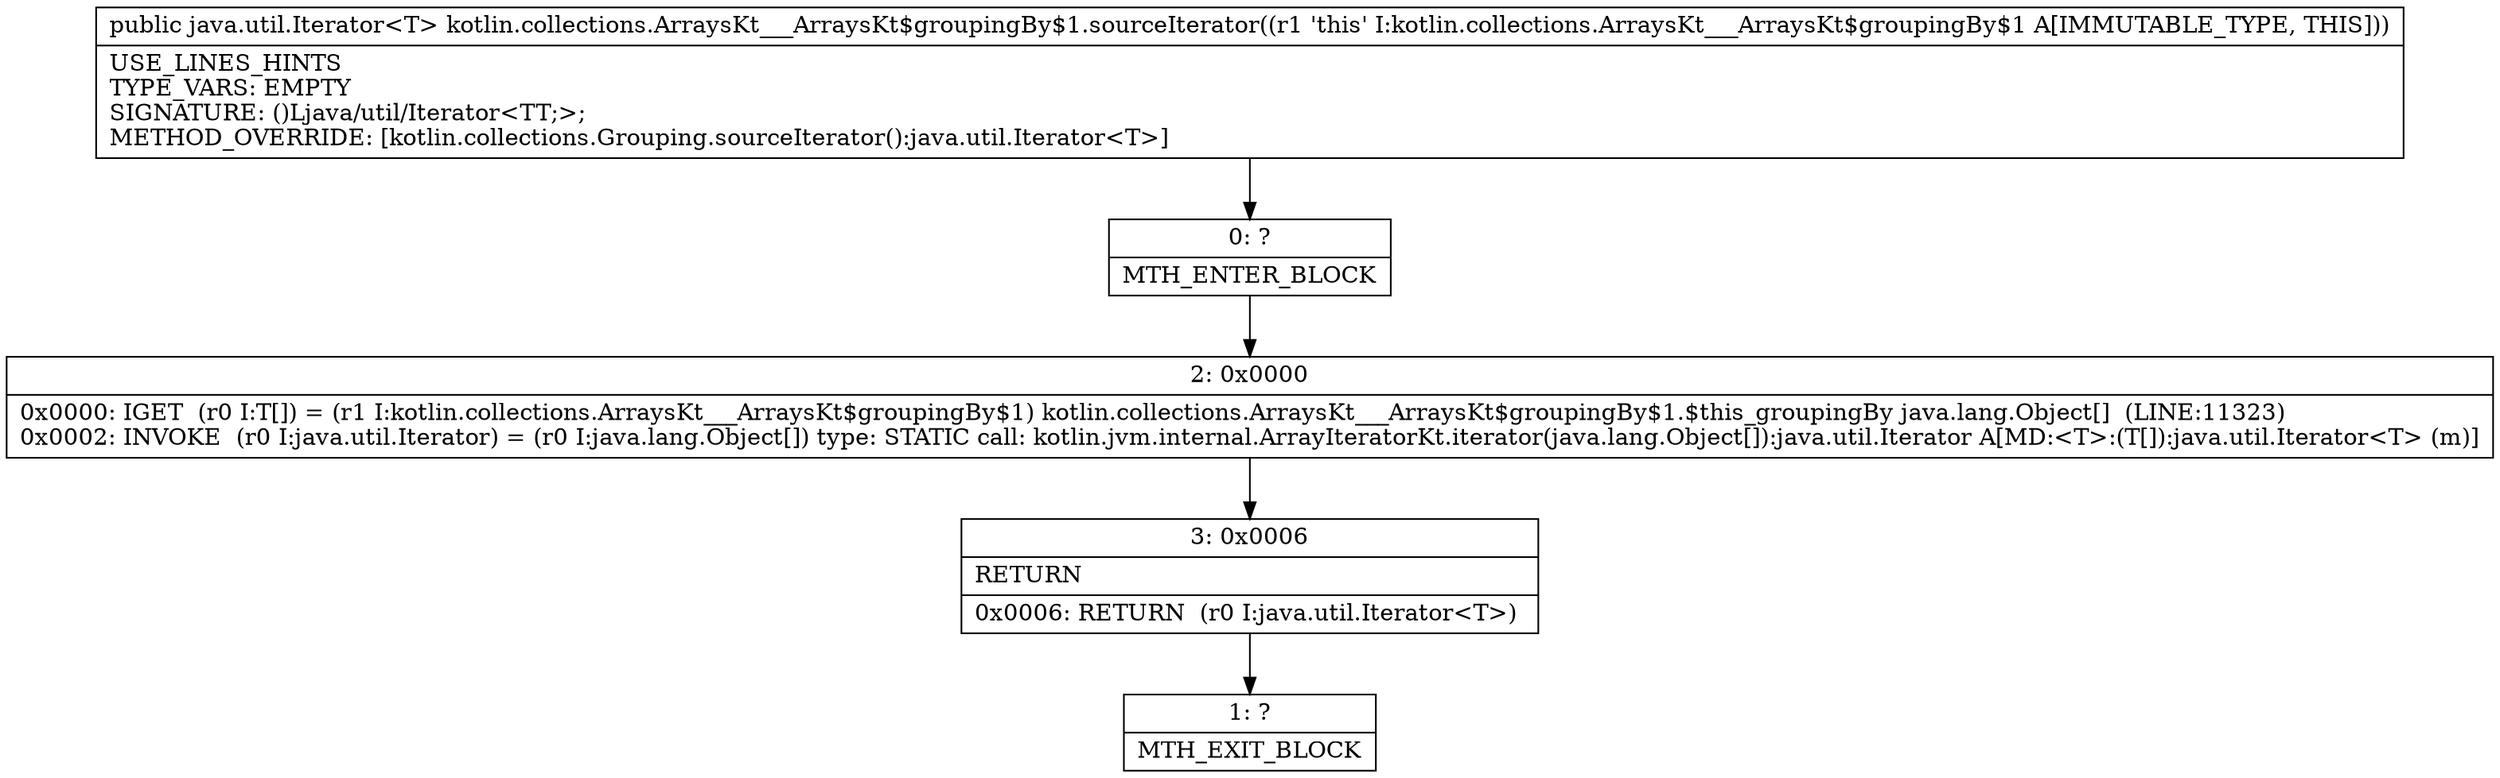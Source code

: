 digraph "CFG forkotlin.collections.ArraysKt___ArraysKt$groupingBy$1.sourceIterator()Ljava\/util\/Iterator;" {
Node_0 [shape=record,label="{0\:\ ?|MTH_ENTER_BLOCK\l}"];
Node_2 [shape=record,label="{2\:\ 0x0000|0x0000: IGET  (r0 I:T[]) = (r1 I:kotlin.collections.ArraysKt___ArraysKt$groupingBy$1) kotlin.collections.ArraysKt___ArraysKt$groupingBy$1.$this_groupingBy java.lang.Object[]  (LINE:11323)\l0x0002: INVOKE  (r0 I:java.util.Iterator) = (r0 I:java.lang.Object[]) type: STATIC call: kotlin.jvm.internal.ArrayIteratorKt.iterator(java.lang.Object[]):java.util.Iterator A[MD:\<T\>:(T[]):java.util.Iterator\<T\> (m)]\l}"];
Node_3 [shape=record,label="{3\:\ 0x0006|RETURN\l|0x0006: RETURN  (r0 I:java.util.Iterator\<T\>) \l}"];
Node_1 [shape=record,label="{1\:\ ?|MTH_EXIT_BLOCK\l}"];
MethodNode[shape=record,label="{public java.util.Iterator\<T\> kotlin.collections.ArraysKt___ArraysKt$groupingBy$1.sourceIterator((r1 'this' I:kotlin.collections.ArraysKt___ArraysKt$groupingBy$1 A[IMMUTABLE_TYPE, THIS]))  | USE_LINES_HINTS\lTYPE_VARS: EMPTY\lSIGNATURE: ()Ljava\/util\/Iterator\<TT;\>;\lMETHOD_OVERRIDE: [kotlin.collections.Grouping.sourceIterator():java.util.Iterator\<T\>]\l}"];
MethodNode -> Node_0;Node_0 -> Node_2;
Node_2 -> Node_3;
Node_3 -> Node_1;
}

